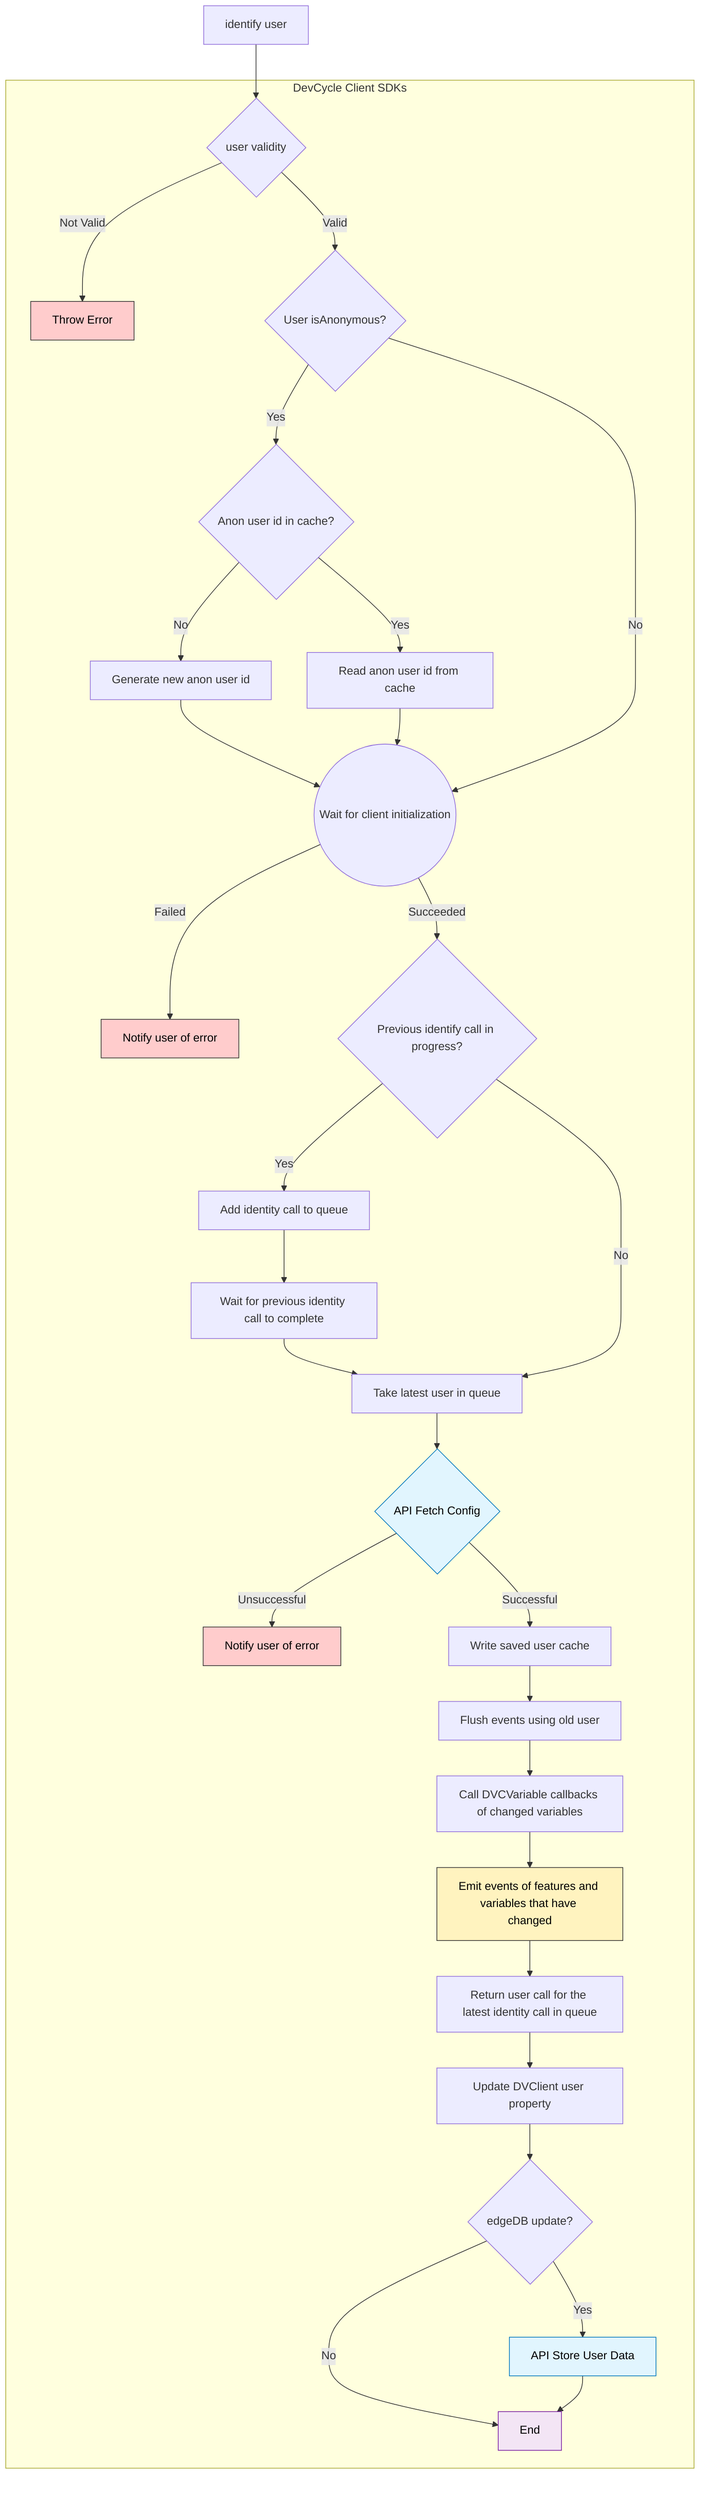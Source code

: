 flowchart TD
  A[identify user]
  
  subgraph DevCycle Client SDKs
    direction TB
    B{user validity}
    
    B -->|Not Valid| E[Throw Error]
    
    B -->|Valid| C{User isAnonymous?}
    
    C -->|Yes| C1{Anon user id in cache?}
    C1 -->|No| C2[Generate new anon user id]
    C1 -->|Yes| C3[Read anon user id from cache]
    C2 --> WCIR((Wait for client initialization))
    C3 --> WCIR
    
    C -->|No| WCIR
    WCIR -->|Failed| NE[Notify user of error]
    WCIR -->|Succeeded| PC{Previous identify call in progress?}
    
    PC -->|Yes| AQ[Add identity call to queue]
    AQ --> WPIC[Wait for previous identity call to complete]
    WPIC --> TLUEDB[Take latest user in queue]
    
    PC -->|No| TLUEDB
    
    TLUEDB --> FCR{API Fetch Config}
    FCR -->|Unsuccessful| NUOEICQ[Notify user of error]
    FCR -->|Successful| WSUC[Write saved user cache]
    
    WSUC --> FEUOU[Flush events using old user]
    FEUOU --> CDVC[Call DVCVariable callbacks of changed variables]
    CDVC --> EFV[Emit events of features and variables that have changed]
    EFV --> RULFICQ[Return user call for the latest identity call in queue]
    RULFICQ --> UDUP[Update DVClient user property]
    UDUP --> EDU{edgeDB update?}
    
    EDU -->|Yes| ASUD[API Store User Data]
    EDU -->|No| END[End]
    
    ASUD --> END
  end
  
  A --> B
  
  %% Style: emit event nodes
  classDef emitEvent fill:#fff3bf,stroke:#333,color:#000;
  class EFV emitEvent;
  
  %% Style: error nodes
  classDef errorNode fill:#ffcccc,stroke:#333,color:#000;
  class E,NE,NUOEICQ errorNode;
  
  %% Style: API call nodes
  classDef apiCall fill:#e1f5fe,stroke:#0277bd,color:#000;
  class FCR,ASUD apiCall;
  
  %% Style: terminal nodes
  classDef terminal fill:#f3e5f5,stroke:#7b1fa2,color:#000;
  class END terminal;